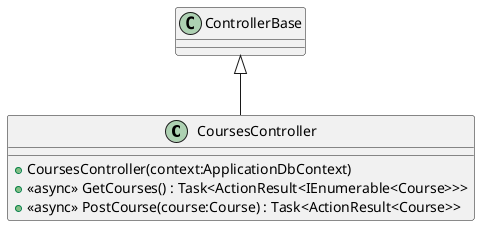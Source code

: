 @startuml
class CoursesController {
    + CoursesController(context:ApplicationDbContext)
    + <<async>> GetCourses() : Task<ActionResult<IEnumerable<Course>>>
    + <<async>> PostCourse(course:Course) : Task<ActionResult<Course>>
}
ControllerBase <|-- CoursesController
@enduml
